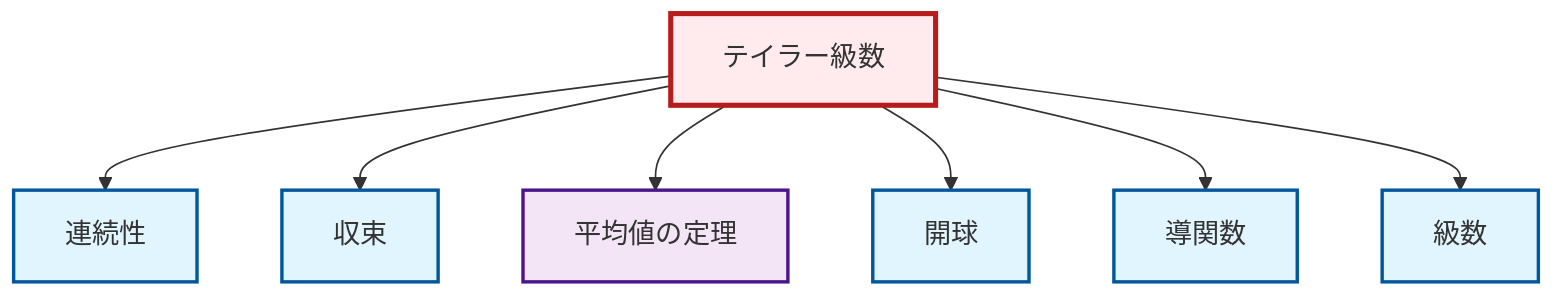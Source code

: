 graph TD
    classDef definition fill:#e1f5fe,stroke:#01579b,stroke-width:2px
    classDef theorem fill:#f3e5f5,stroke:#4a148c,stroke-width:2px
    classDef axiom fill:#fff3e0,stroke:#e65100,stroke-width:2px
    classDef example fill:#e8f5e9,stroke:#1b5e20,stroke-width:2px
    classDef current fill:#ffebee,stroke:#b71c1c,stroke-width:3px
    def-series["級数"]:::definition
    thm-mean-value["平均値の定理"]:::theorem
    def-convergence["収束"]:::definition
    thm-taylor-series["テイラー級数"]:::theorem
    def-open-ball["開球"]:::definition
    def-continuity["連続性"]:::definition
    def-derivative["導関数"]:::definition
    thm-taylor-series --> def-continuity
    thm-taylor-series --> def-convergence
    thm-taylor-series --> thm-mean-value
    thm-taylor-series --> def-open-ball
    thm-taylor-series --> def-derivative
    thm-taylor-series --> def-series
    class thm-taylor-series current